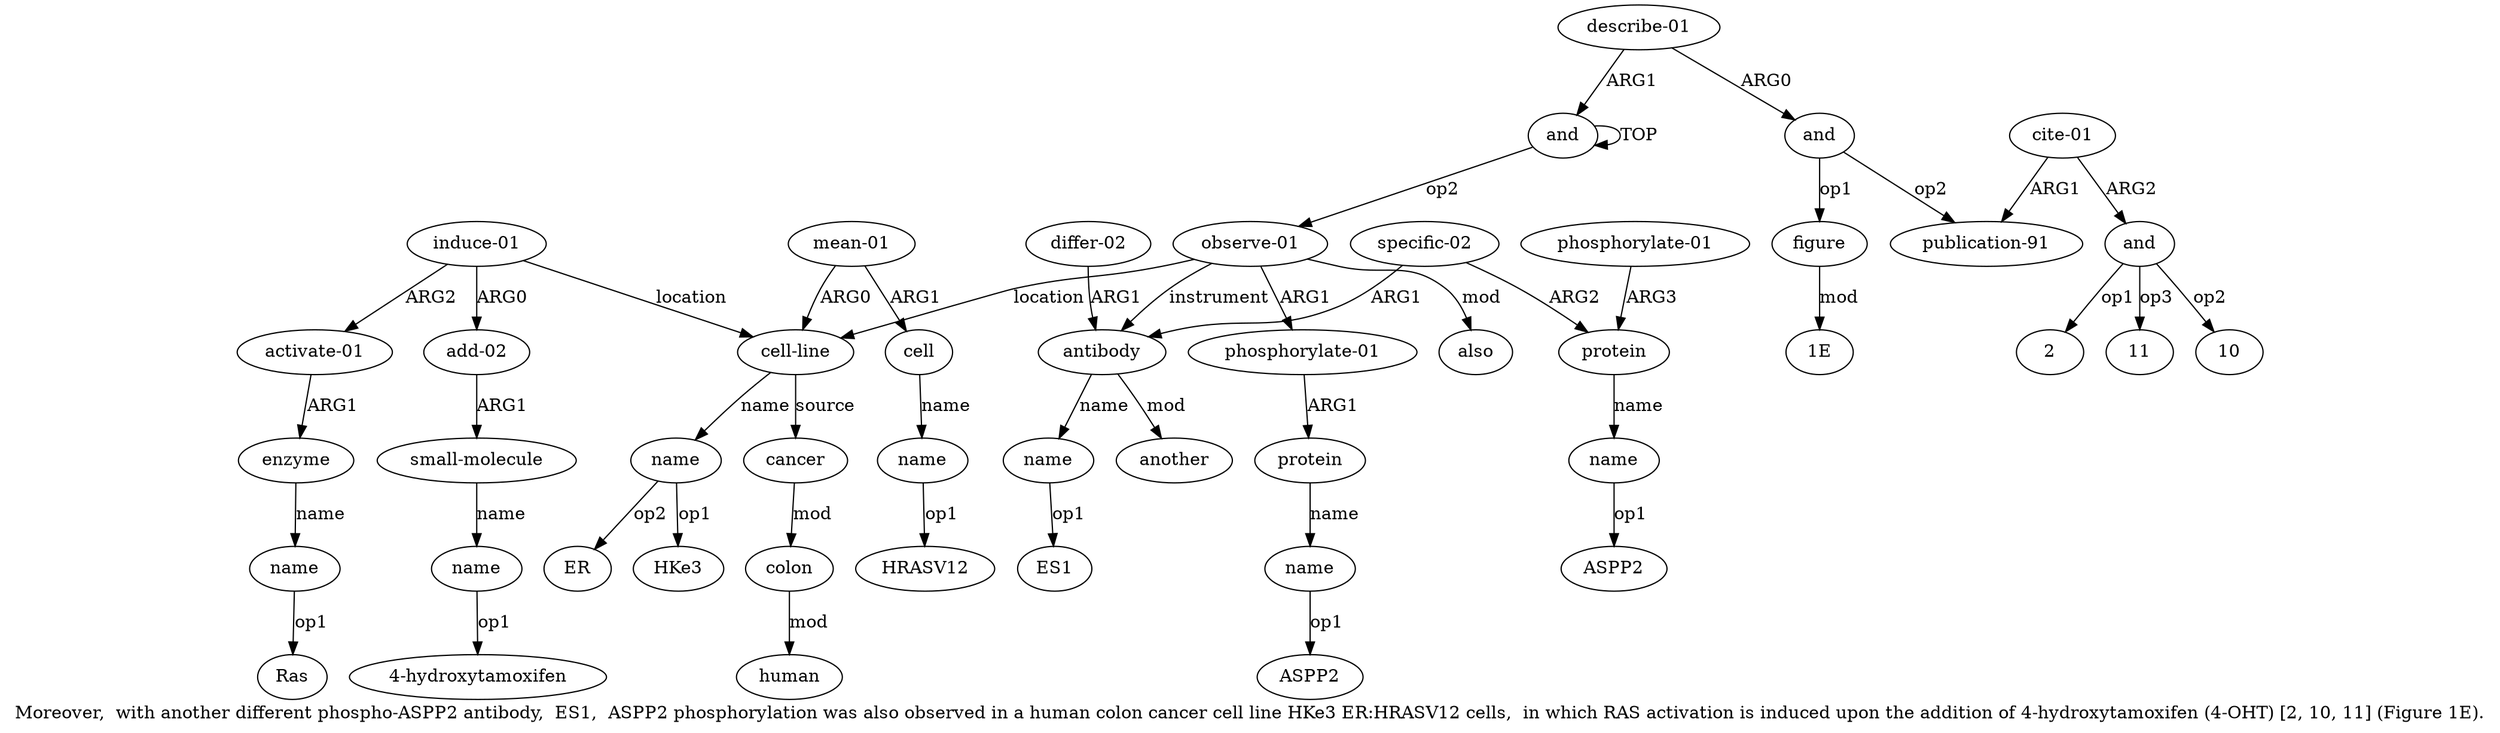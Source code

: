 digraph  {
	graph [label="Moreover,  with another different phospho-ASPP2 antibody,  ES1,  ASPP2 phosphorylation was also observed in a human colon cancer \
cell line HKe3 ER:HRASV12 cells,  in which RAS activation is induced upon the addition of 4-hydroxytamoxifen (4-OHT) [2, 10, 11] (\
Figure 1E)."];
	node [label="\N"];
	a20	 [color=black,
		gold_ind=20,
		gold_label=name,
		label=name,
		test_ind=20,
		test_label=name];
	"a20 HRASV12"	 [color=black,
		gold_ind=-1,
		gold_label=HRASV12,
		label=HRASV12,
		test_ind=-1,
		test_label=HRASV12];
	a20 -> "a20 HRASV12" [key=0,
	color=black,
	gold_label=op1,
	label=op1,
	test_label=op1];
a21 [color=black,
	gold_ind=21,
	gold_label=antibody,
	label=antibody,
	test_ind=21,
	test_label=antibody];
a22 [color=black,
	gold_ind=22,
	gold_label=name,
	label=name,
	test_ind=22,
	test_label=name];
a21 -> a22 [key=0,
color=black,
gold_label=name,
label=name,
test_label=name];
a24 [color=black,
gold_ind=24,
gold_label=another,
label=another,
test_ind=24,
test_label=another];
a21 -> a24 [key=0,
color=black,
gold_label=mod,
label=mod,
test_label=mod];
"a22 ES1" [color=black,
gold_ind=-1,
gold_label=ES1,
label=ES1,
test_ind=-1,
test_label=ES1];
a22 -> "a22 ES1" [key=0,
color=black,
gold_label=op1,
label=op1,
test_label=op1];
a23 [color=black,
gold_ind=23,
gold_label="differ-02",
label="differ-02",
test_ind=23,
test_label="differ-02"];
a23 -> a21 [key=0,
color=black,
gold_label=ARG1,
label=ARG1,
test_label=ARG1];
a25 [color=black,
gold_ind=25,
gold_label="specific-02",
label="specific-02",
test_ind=25,
test_label="specific-02"];
a25 -> a21 [key=0,
color=black,
gold_label=ARG1,
label=ARG1,
test_label=ARG1];
a26 [color=black,
gold_ind=26,
gold_label=protein,
label=protein,
test_ind=26,
test_label=protein];
a25 -> a26 [key=0,
color=black,
gold_label=ARG2,
label=ARG2,
test_label=ARG2];
a27 [color=black,
gold_ind=27,
gold_label=name,
label=name,
test_ind=27,
test_label=name];
a26 -> a27 [key=0,
color=black,
gold_label=name,
label=name,
test_label=name];
"a27 ASPP2" [color=black,
gold_ind=-1,
gold_label=ASPP2,
label=ASPP2,
test_ind=-1,
test_label=ASPP2];
a27 -> "a27 ASPP2" [key=0,
color=black,
gold_label=op1,
label=op1,
test_label=op1];
a28 [color=black,
gold_ind=28,
gold_label="phosphorylate-01",
label="phosphorylate-01",
test_ind=28,
test_label="phosphorylate-01"];
a28 -> a26 [key=0,
color=black,
gold_label=ARG3,
label=ARG3,
test_label=ARG3];
a29 [color=black,
gold_ind=29,
gold_label="describe-01",
label="describe-01",
test_ind=29,
test_label="describe-01"];
a30 [color=black,
gold_ind=30,
gold_label=and,
label=and,
test_ind=30,
test_label=and];
a29 -> a30 [key=0,
color=black,
gold_label=ARG0,
label=ARG0,
test_label=ARG0];
a0 [color=black,
gold_ind=0,
gold_label=and,
label=and,
test_ind=0,
test_label=and];
a29 -> a0 [key=0,
color=black,
gold_label=ARG1,
label=ARG1,
test_label=ARG1];
"a31 1E" [color=black,
gold_ind=-1,
gold_label="1E",
label="1E",
test_ind=-1,
test_label="1E"];
a31 [color=black,
gold_ind=31,
gold_label=figure,
label=figure,
test_ind=31,
test_label=figure];
a31 -> "a31 1E" [key=0,
color=black,
gold_label=mod,
label=mod,
test_label=mod];
"a14 4-hydroxytamoxifen" [color=black,
gold_ind=-1,
gold_label="4-hydroxytamoxifen",
label="4-hydroxytamoxifen",
test_ind=-1,
test_label="4-hydroxytamoxifen"];
a30 -> a31 [key=0,
color=black,
gold_label=op1,
label=op1,
test_label=op1];
a32 [color=black,
gold_ind=32,
gold_label="publication-91",
label="publication-91",
test_ind=32,
test_label="publication-91"];
a30 -> a32 [key=0,
color=black,
gold_label=op2,
label=op2,
test_label=op2];
"a17 Ras" [color=black,
gold_ind=-1,
gold_label=Ras,
label=Ras,
test_ind=-1,
test_label=Ras];
"a7 HKe3" [color=black,
gold_ind=-1,
gold_label=HKe3,
label=HKe3,
test_ind=-1,
test_label=HKe3];
a33 [color=black,
gold_ind=33,
gold_label="cite-01",
label="cite-01",
test_ind=33,
test_label="cite-01"];
a34 [color=black,
gold_ind=34,
gold_label=and,
label=and,
test_ind=34,
test_label=and];
a33 -> a34 [key=0,
color=black,
gold_label=ARG2,
label=ARG2,
test_label=ARG2];
a33 -> a32 [key=0,
color=black,
gold_label=ARG1,
label=ARG1,
test_label=ARG1];
"a34 11" [color=black,
gold_ind=-1,
gold_label=11,
label=11,
test_ind=-1,
test_label=11];
"a34 10" [color=black,
gold_ind=-1,
gold_label=10,
label=10,
test_ind=-1,
test_label=10];
a34 -> "a34 11" [key=0,
color=black,
gold_label=op3,
label=op3,
test_label=op3];
a34 -> "a34 10" [key=0,
color=black,
gold_label=op2,
label=op2,
test_label=op2];
"a34 2" [color=black,
gold_ind=-1,
gold_label=2,
label=2,
test_ind=-1,
test_label=2];
a34 -> "a34 2" [key=0,
color=black,
gold_label=op1,
label=op1,
test_label=op1];
"a4 ASPP2" [color=black,
gold_ind=-1,
gold_label=ASPP2,
label=ASPP2,
test_ind=-1,
test_label=ASPP2];
a15 [color=black,
gold_ind=15,
gold_label="activate-01",
label="activate-01",
test_ind=15,
test_label="activate-01"];
a16 [color=black,
gold_ind=16,
gold_label=enzyme,
label=enzyme,
test_ind=16,
test_label=enzyme];
a15 -> a16 [key=0,
color=black,
gold_label=ARG1,
label=ARG1,
test_label=ARG1];
a14 [color=black,
gold_ind=14,
gold_label=name,
label=name,
test_ind=14,
test_label=name];
a14 -> "a14 4-hydroxytamoxifen" [key=0,
color=black,
gold_label=op1,
label=op1,
test_label=op1];
a17 [color=black,
gold_ind=17,
gold_label=name,
label=name,
test_ind=17,
test_label=name];
a17 -> "a17 Ras" [key=0,
color=black,
gold_label=op1,
label=op1,
test_label=op1];
a16 -> a17 [key=0,
color=black,
gold_label=name,
label=name,
test_label=name];
a11 [color=black,
gold_ind=11,
gold_label="induce-01",
label="induce-01",
test_ind=11,
test_label="induce-01"];
a11 -> a15 [key=0,
color=black,
gold_label=ARG2,
label=ARG2,
test_label=ARG2];
a12 [color=black,
gold_ind=12,
gold_label="add-02",
label="add-02",
test_ind=12,
test_label="add-02"];
a11 -> a12 [key=0,
color=black,
gold_label=ARG0,
label=ARG0,
test_label=ARG0];
a6 [color=black,
gold_ind=6,
gold_label="cell-line",
label="cell-line",
test_ind=6,
test_label="cell-line"];
a11 -> a6 [key=0,
color=black,
gold_label=location,
label=location,
test_label=location];
a10 [color=black,
gold_ind=10,
gold_label=human,
label=human,
test_ind=10,
test_label=human];
a13 [color=black,
gold_ind=13,
gold_label="small-molecule",
label="small-molecule",
test_ind=13,
test_label="small-molecule"];
a13 -> a14 [key=0,
color=black,
gold_label=name,
label=name,
test_label=name];
a12 -> a13 [key=0,
color=black,
gold_label=ARG1,
label=ARG1,
test_label=ARG1];
a19 [color=black,
gold_ind=19,
gold_label=cell,
label=cell,
test_ind=19,
test_label=cell];
a19 -> a20 [key=0,
color=black,
gold_label=name,
label=name,
test_label=name];
a18 [color=black,
gold_ind=18,
gold_label="mean-01",
label="mean-01",
test_ind=18,
test_label="mean-01"];
a18 -> a19 [key=0,
color=black,
gold_label=ARG1,
label=ARG1,
test_label=ARG1];
a18 -> a6 [key=0,
color=black,
gold_label=ARG0,
label=ARG0,
test_label=ARG0];
a1 [color=black,
gold_ind=1,
gold_label="observe-01",
label="observe-01",
test_ind=1,
test_label="observe-01"];
a1 -> a21 [key=0,
color=black,
gold_label=instrument,
label=instrument,
test_label=instrument];
a2 [color=black,
gold_ind=2,
gold_label="phosphorylate-01",
label="phosphorylate-01",
test_ind=2,
test_label="phosphorylate-01"];
a1 -> a2 [key=0,
color=black,
gold_label=ARG1,
label=ARG1,
test_label=ARG1];
a5 [color=black,
gold_ind=5,
gold_label=also,
label=also,
test_ind=5,
test_label=also];
a1 -> a5 [key=0,
color=black,
gold_label=mod,
label=mod,
test_label=mod];
a1 -> a6 [key=0,
color=black,
gold_label=location,
label=location,
test_label=location];
a0 -> a1 [key=0,
color=black,
gold_label=op2,
label=op2,
test_label=op2];
a0 -> a0 [key=0,
color=black,
gold_label=TOP,
label=TOP,
test_label=TOP];
a3 [color=black,
gold_ind=3,
gold_label=protein,
label=protein,
test_ind=3,
test_label=protein];
a4 [color=black,
gold_ind=4,
gold_label=name,
label=name,
test_ind=4,
test_label=name];
a3 -> a4 [key=0,
color=black,
gold_label=name,
label=name,
test_label=name];
a2 -> a3 [key=0,
color=black,
gold_label=ARG1,
label=ARG1,
test_label=ARG1];
a4 -> "a4 ASPP2" [key=0,
color=black,
gold_label=op1,
label=op1,
test_label=op1];
a7 [color=black,
gold_ind=7,
gold_label=name,
label=name,
test_ind=7,
test_label=name];
a7 -> "a7 HKe3" [key=0,
color=black,
gold_label=op1,
label=op1,
test_label=op1];
"a7 ER" [color=black,
gold_ind=-1,
gold_label=ER,
label=ER,
test_ind=-1,
test_label=ER];
a7 -> "a7 ER" [key=0,
color=black,
gold_label=op2,
label=op2,
test_label=op2];
a6 -> a7 [key=0,
color=black,
gold_label=name,
label=name,
test_label=name];
a8 [color=black,
gold_ind=8,
gold_label=cancer,
label=cancer,
test_ind=8,
test_label=cancer];
a6 -> a8 [key=0,
color=black,
gold_label=source,
label=source,
test_label=source];
a9 [color=black,
gold_ind=9,
gold_label=colon,
label=colon,
test_ind=9,
test_label=colon];
a9 -> a10 [key=0,
color=black,
gold_label=mod,
label=mod,
test_label=mod];
a8 -> a9 [key=0,
color=black,
gold_label=mod,
label=mod,
test_label=mod];
}
